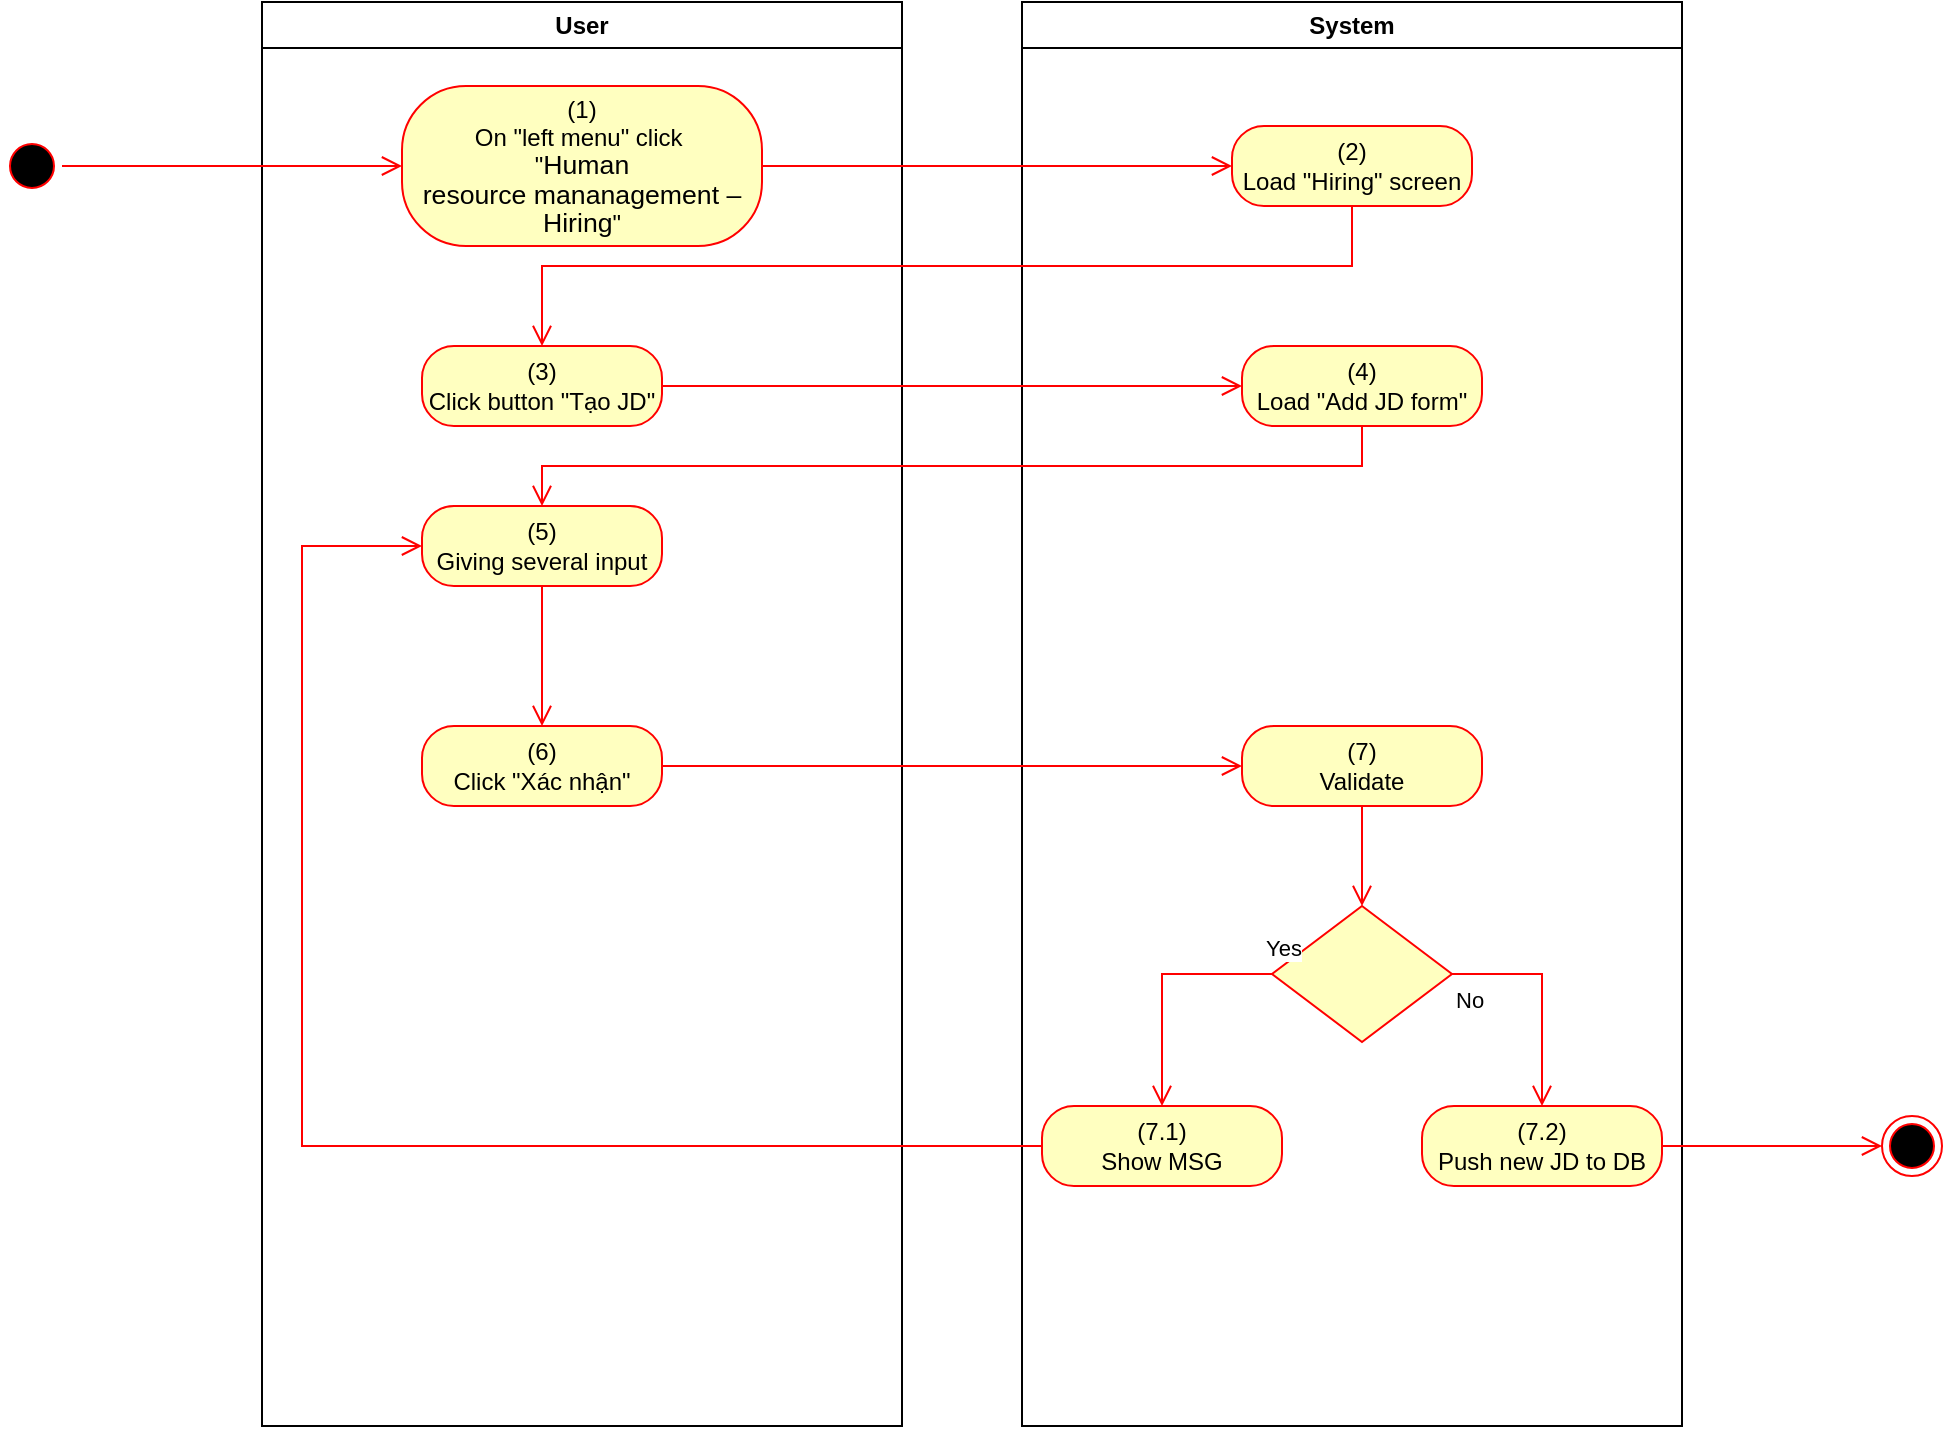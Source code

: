 <mxfile version="15.4.0" type="device"><diagram id="HYvaC-XOA0TvCW2NkCz5" name="Page-1"><mxGraphModel dx="1086" dy="806" grid="1" gridSize="10" guides="1" tooltips="1" connect="1" arrows="1" fold="1" page="1" pageScale="1" pageWidth="850" pageHeight="1100" math="0" shadow="0"><root><mxCell id="0"/><mxCell id="1" parent="0"/><mxCell id="R4eKwpAY-y2MuZeLUzkt-1" value="User" style="swimlane;whiteSpace=wrap" vertex="1" parent="1"><mxGeometry x="140" y="128" width="320" height="712" as="geometry"><mxRectangle x="120" y="128" width="60" height="23" as="alternateBounds"/></mxGeometry></mxCell><mxCell id="R4eKwpAY-y2MuZeLUzkt-3" value="(5)&lt;br&gt;Giving several input" style="rounded=1;whiteSpace=wrap;html=1;arcSize=40;fontColor=#000000;fillColor=#ffffc0;strokeColor=#ff0000;" vertex="1" parent="R4eKwpAY-y2MuZeLUzkt-1"><mxGeometry x="80" y="252" width="120" height="40" as="geometry"/></mxCell><mxCell id="R4eKwpAY-y2MuZeLUzkt-4" value="" style="edgeStyle=orthogonalEdgeStyle;html=1;verticalAlign=bottom;endArrow=open;endSize=8;strokeColor=#ff0000;rounded=0;entryX=0.5;entryY=0;entryDx=0;entryDy=0;" edge="1" parent="R4eKwpAY-y2MuZeLUzkt-1" source="R4eKwpAY-y2MuZeLUzkt-3" target="R4eKwpAY-y2MuZeLUzkt-5"><mxGeometry relative="1" as="geometry"><mxPoint x="140" y="335" as="targetPoint"/></mxGeometry></mxCell><mxCell id="R4eKwpAY-y2MuZeLUzkt-5" value="(6)&lt;br&gt;Click &quot;Xác nhận&quot;" style="rounded=1;whiteSpace=wrap;html=1;arcSize=40;fontColor=#000000;fillColor=#ffffc0;strokeColor=#ff0000;" vertex="1" parent="R4eKwpAY-y2MuZeLUzkt-1"><mxGeometry x="80" y="362" width="120" height="40" as="geometry"/></mxCell><mxCell id="R4eKwpAY-y2MuZeLUzkt-25" value="&lt;span&gt;(1)&lt;/span&gt;&lt;br style=&quot;padding: 0px ; margin: 0px&quot;&gt;&lt;span&gt;On &quot;left menu&quot; click&amp;nbsp;&lt;/span&gt;&lt;br style=&quot;padding: 0px ; margin: 0px&quot;&gt;&lt;span&gt;&quot;&lt;/span&gt;&lt;span lang=&quot;EN-GB&quot; style=&quot;font-size: 10pt ; line-height: 107% ; font-family: &amp;#34;arial&amp;#34; , sans-serif&quot;&gt;Human&lt;br&gt;resource mananagement – Hiring&lt;/span&gt;&lt;span&gt;&quot;&lt;/span&gt;" style="rounded=1;whiteSpace=wrap;html=1;arcSize=40;fontColor=#000000;fillColor=#ffffc0;strokeColor=#ff0000;" vertex="1" parent="R4eKwpAY-y2MuZeLUzkt-1"><mxGeometry x="70" y="42" width="180" height="80" as="geometry"/></mxCell><mxCell id="R4eKwpAY-y2MuZeLUzkt-26" value="(3)&lt;br&gt;Click button &quot;Tạo JD&quot;" style="rounded=1;whiteSpace=wrap;html=1;arcSize=40;fontColor=#000000;fillColor=#ffffc0;strokeColor=#ff0000;" vertex="1" parent="R4eKwpAY-y2MuZeLUzkt-1"><mxGeometry x="80" y="172" width="120" height="40" as="geometry"/></mxCell><mxCell id="R4eKwpAY-y2MuZeLUzkt-6" value="System" style="swimlane;whiteSpace=wrap;startSize=23;" vertex="1" parent="1"><mxGeometry x="520" y="128" width="330" height="712" as="geometry"/></mxCell><mxCell id="R4eKwpAY-y2MuZeLUzkt-7" value="(2)&lt;br&gt;Load &quot;Hiring&quot; screen" style="rounded=1;whiteSpace=wrap;html=1;arcSize=40;fontColor=#000000;fillColor=#ffffc0;strokeColor=#ff0000;" vertex="1" parent="R4eKwpAY-y2MuZeLUzkt-6"><mxGeometry x="105" y="62" width="120" height="40" as="geometry"/></mxCell><mxCell id="R4eKwpAY-y2MuZeLUzkt-8" value="(7)&lt;br&gt;Validate" style="rounded=1;whiteSpace=wrap;html=1;arcSize=40;fontColor=#000000;fillColor=#ffffc0;strokeColor=#ff0000;" vertex="1" parent="R4eKwpAY-y2MuZeLUzkt-6"><mxGeometry x="110" y="362" width="120" height="40" as="geometry"/></mxCell><mxCell id="R4eKwpAY-y2MuZeLUzkt-9" value="" style="edgeStyle=orthogonalEdgeStyle;html=1;verticalAlign=bottom;endArrow=open;endSize=8;strokeColor=#ff0000;rounded=0;entryX=0.5;entryY=0;entryDx=0;entryDy=0;" edge="1" parent="R4eKwpAY-y2MuZeLUzkt-6" source="R4eKwpAY-y2MuZeLUzkt-8" target="R4eKwpAY-y2MuZeLUzkt-10"><mxGeometry relative="1" as="geometry"><mxPoint x="165" y="442" as="targetPoint"/></mxGeometry></mxCell><mxCell id="R4eKwpAY-y2MuZeLUzkt-10" value="" style="rhombus;whiteSpace=wrap;html=1;fillColor=#ffffc0;strokeColor=#ff0000;" vertex="1" parent="R4eKwpAY-y2MuZeLUzkt-6"><mxGeometry x="125" y="452" width="90" height="68" as="geometry"/></mxCell><mxCell id="R4eKwpAY-y2MuZeLUzkt-11" value="No" style="edgeStyle=orthogonalEdgeStyle;html=1;align=left;verticalAlign=top;endArrow=open;endSize=8;strokeColor=#ff0000;rounded=0;exitX=1;exitY=0.5;exitDx=0;exitDy=0;" edge="1" parent="R4eKwpAY-y2MuZeLUzkt-6" source="R4eKwpAY-y2MuZeLUzkt-10" target="R4eKwpAY-y2MuZeLUzkt-12"><mxGeometry x="-1" relative="1" as="geometry"><mxPoint x="170" y="552" as="targetPoint"/></mxGeometry></mxCell><mxCell id="R4eKwpAY-y2MuZeLUzkt-12" value="(7.2)&lt;br&gt;Push new JD to DB" style="rounded=1;whiteSpace=wrap;html=1;arcSize=40;fontColor=#000000;fillColor=#ffffc0;strokeColor=#ff0000;" vertex="1" parent="R4eKwpAY-y2MuZeLUzkt-6"><mxGeometry x="200" y="552" width="120" height="40" as="geometry"/></mxCell><mxCell id="R4eKwpAY-y2MuZeLUzkt-15" value="(7.1)&lt;br&gt;Show MSG" style="rounded=1;whiteSpace=wrap;html=1;arcSize=40;fontColor=#000000;fillColor=#ffffc0;strokeColor=#ff0000;" vertex="1" parent="R4eKwpAY-y2MuZeLUzkt-6"><mxGeometry x="10" y="552" width="120" height="40" as="geometry"/></mxCell><mxCell id="R4eKwpAY-y2MuZeLUzkt-16" value="Yes" style="edgeStyle=orthogonalEdgeStyle;html=1;align=left;verticalAlign=bottom;endArrow=open;endSize=8;strokeColor=#ff0000;rounded=0;entryX=0.5;entryY=0;entryDx=0;entryDy=0;" edge="1" parent="R4eKwpAY-y2MuZeLUzkt-6" source="R4eKwpAY-y2MuZeLUzkt-10" target="R4eKwpAY-y2MuZeLUzkt-15"><mxGeometry x="-0.91" y="-4" relative="1" as="geometry"><mxPoint x="70" y="552" as="targetPoint"/><Array as="points"><mxPoint x="70" y="486"/></Array><mxPoint as="offset"/></mxGeometry></mxCell><mxCell id="R4eKwpAY-y2MuZeLUzkt-28" value="(4)&lt;br&gt;Load &quot;Add JD form&quot;" style="rounded=1;whiteSpace=wrap;html=1;arcSize=40;fontColor=#000000;fillColor=#ffffc0;strokeColor=#ff0000;" vertex="1" parent="R4eKwpAY-y2MuZeLUzkt-6"><mxGeometry x="110" y="172" width="120" height="40" as="geometry"/></mxCell><mxCell id="R4eKwpAY-y2MuZeLUzkt-17" value="" style="ellipse;html=1;shape=startState;fillColor=#000000;strokeColor=#ff0000;" vertex="1" parent="1"><mxGeometry x="10" y="195" width="30" height="30" as="geometry"/></mxCell><mxCell id="R4eKwpAY-y2MuZeLUzkt-18" value="" style="edgeStyle=orthogonalEdgeStyle;html=1;verticalAlign=bottom;endArrow=open;endSize=8;strokeColor=#ff0000;rounded=0;entryX=0;entryY=0.5;entryDx=0;entryDy=0;" edge="1" parent="1" source="R4eKwpAY-y2MuZeLUzkt-17" target="R4eKwpAY-y2MuZeLUzkt-25"><mxGeometry relative="1" as="geometry"><mxPoint x="210" y="270.5" as="targetPoint"/></mxGeometry></mxCell><mxCell id="R4eKwpAY-y2MuZeLUzkt-19" value="" style="edgeStyle=orthogonalEdgeStyle;html=1;verticalAlign=bottom;endArrow=open;endSize=8;strokeColor=#ff0000;rounded=0;entryX=0;entryY=0.5;entryDx=0;entryDy=0;exitX=1;exitY=0.5;exitDx=0;exitDy=0;" edge="1" parent="1" source="R4eKwpAY-y2MuZeLUzkt-25" target="R4eKwpAY-y2MuZeLUzkt-7"><mxGeometry relative="1" as="geometry"><mxPoint x="600" y="271" as="targetPoint"/><mxPoint x="350" y="270.5" as="sourcePoint"/></mxGeometry></mxCell><mxCell id="R4eKwpAY-y2MuZeLUzkt-20" value="" style="edgeStyle=orthogonalEdgeStyle;html=1;verticalAlign=bottom;endArrow=open;endSize=8;strokeColor=#ff0000;rounded=0;entryX=0.5;entryY=0;entryDx=0;entryDy=0;" edge="1" parent="1" source="R4eKwpAY-y2MuZeLUzkt-7" target="R4eKwpAY-y2MuZeLUzkt-26"><mxGeometry relative="1" as="geometry"><mxPoint x="400" y="280" as="targetPoint"/><Array as="points"><mxPoint x="685" y="260"/><mxPoint x="280" y="260"/></Array></mxGeometry></mxCell><mxCell id="R4eKwpAY-y2MuZeLUzkt-21" value="" style="edgeStyle=orthogonalEdgeStyle;html=1;verticalAlign=bottom;endArrow=open;endSize=8;strokeColor=#ff0000;rounded=0;entryX=0;entryY=0.5;entryDx=0;entryDy=0;" edge="1" parent="1" source="R4eKwpAY-y2MuZeLUzkt-5" target="R4eKwpAY-y2MuZeLUzkt-8"><mxGeometry relative="1" as="geometry"><mxPoint x="280" y="570" as="targetPoint"/></mxGeometry></mxCell><mxCell id="R4eKwpAY-y2MuZeLUzkt-22" value="" style="ellipse;html=1;shape=endState;fillColor=#000000;strokeColor=#ff0000;" vertex="1" parent="1"><mxGeometry x="950" y="685" width="30" height="30" as="geometry"/></mxCell><mxCell id="R4eKwpAY-y2MuZeLUzkt-23" value="" style="edgeStyle=orthogonalEdgeStyle;html=1;verticalAlign=bottom;endArrow=open;endSize=8;strokeColor=#ff0000;rounded=0;exitX=1;exitY=0.5;exitDx=0;exitDy=0;entryX=0;entryY=0.5;entryDx=0;entryDy=0;" edge="1" parent="1" source="R4eKwpAY-y2MuZeLUzkt-12" target="R4eKwpAY-y2MuZeLUzkt-22"><mxGeometry relative="1" as="geometry"><mxPoint x="820" y="760" as="targetPoint"/><mxPoint x="850" y="785" as="sourcePoint"/></mxGeometry></mxCell><mxCell id="R4eKwpAY-y2MuZeLUzkt-24" value="" style="edgeStyle=orthogonalEdgeStyle;html=1;verticalAlign=bottom;endArrow=open;endSize=8;strokeColor=#ff0000;rounded=0;entryX=0;entryY=0.5;entryDx=0;entryDy=0;" edge="1" parent="1" source="R4eKwpAY-y2MuZeLUzkt-15" target="R4eKwpAY-y2MuZeLUzkt-3"><mxGeometry relative="1" as="geometry"><mxPoint x="590" y="780" as="targetPoint"/><Array as="points"><mxPoint x="160" y="700"/><mxPoint x="160" y="400"/></Array></mxGeometry></mxCell><mxCell id="R4eKwpAY-y2MuZeLUzkt-27" value="" style="edgeStyle=orthogonalEdgeStyle;html=1;verticalAlign=bottom;endArrow=open;endSize=8;strokeColor=#ff0000;rounded=0;" edge="1" source="R4eKwpAY-y2MuZeLUzkt-26" parent="1" target="R4eKwpAY-y2MuZeLUzkt-28"><mxGeometry relative="1" as="geometry"><mxPoint x="280" y="380" as="targetPoint"/></mxGeometry></mxCell><mxCell id="R4eKwpAY-y2MuZeLUzkt-30" value="" style="edgeStyle=orthogonalEdgeStyle;html=1;verticalAlign=bottom;endArrow=open;endSize=8;strokeColor=#ff0000;rounded=0;exitX=0.5;exitY=1;exitDx=0;exitDy=0;entryX=0.5;entryY=0;entryDx=0;entryDy=0;" edge="1" source="R4eKwpAY-y2MuZeLUzkt-28" parent="1" target="R4eKwpAY-y2MuZeLUzkt-3"><mxGeometry relative="1" as="geometry"><mxPoint x="420" y="490" as="targetPoint"/><mxPoint x="420" y="430" as="sourcePoint"/></mxGeometry></mxCell></root></mxGraphModel></diagram></mxfile>